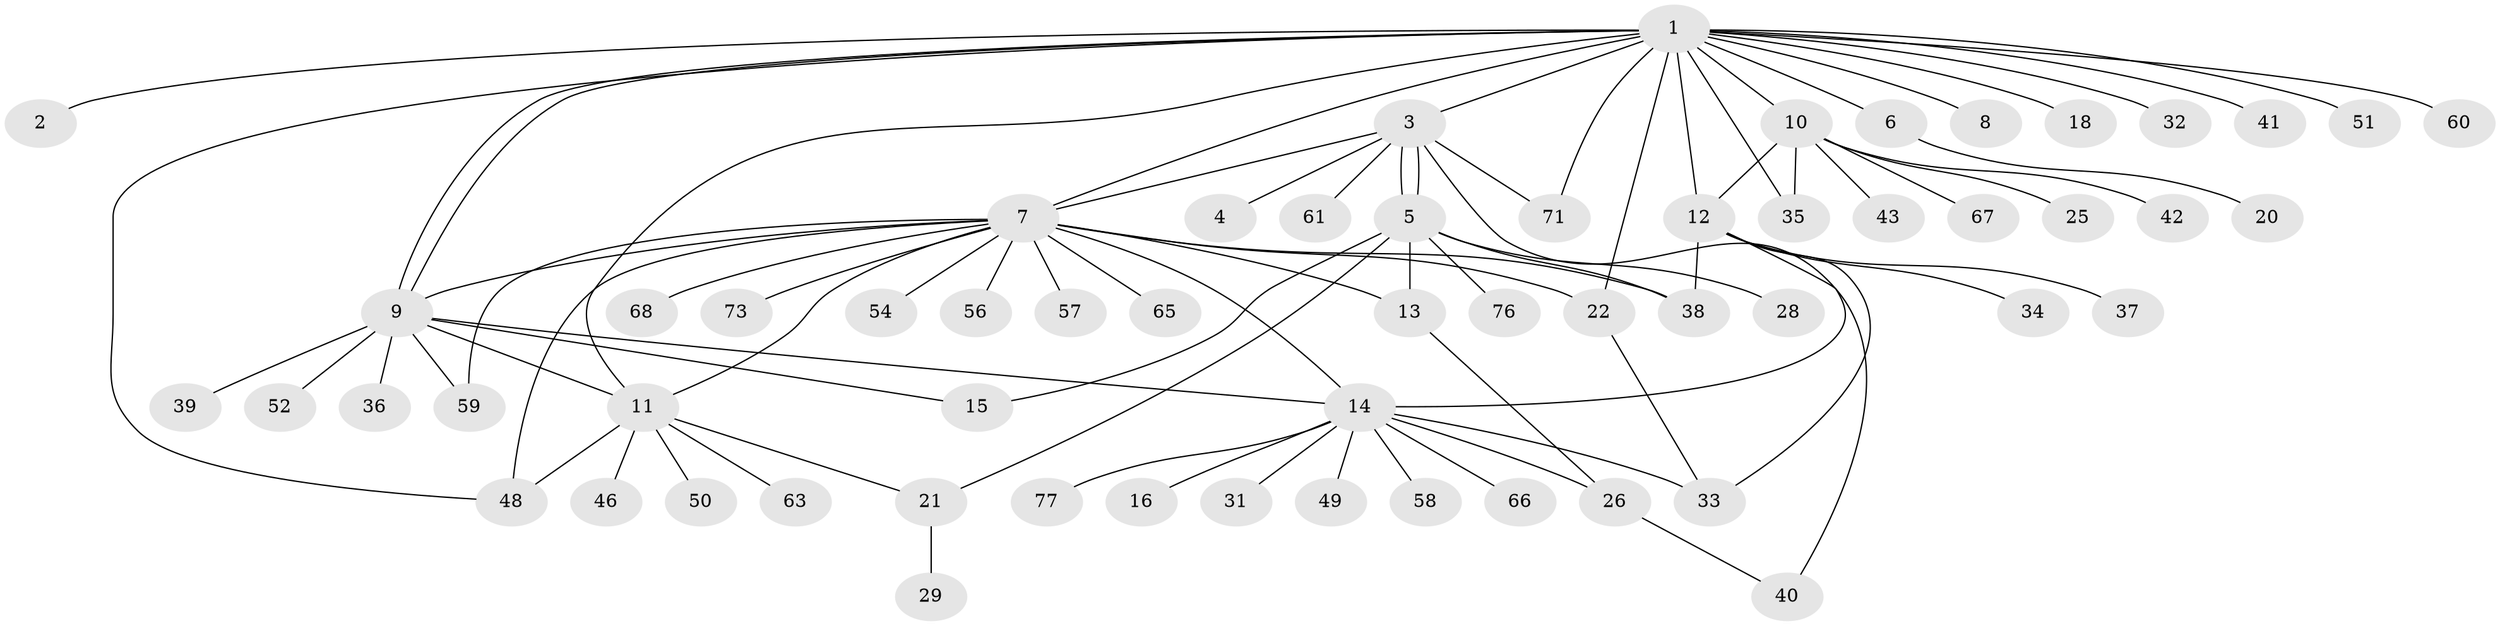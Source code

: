 // Generated by graph-tools (version 1.1) at 2025/52/02/27/25 19:52:01]
// undirected, 59 vertices, 82 edges
graph export_dot {
graph [start="1"]
  node [color=gray90,style=filled];
  1 [super="+30"];
  2 [super="+45"];
  3 [super="+53"];
  4 [super="+55"];
  5 [super="+70"];
  6;
  7 [super="+24"];
  8;
  9 [super="+62"];
  10 [super="+17"];
  11 [super="+27"];
  12 [super="+19"];
  13;
  14 [super="+23"];
  15;
  16;
  18;
  20;
  21;
  22;
  25;
  26;
  28;
  29;
  31;
  32;
  33 [super="+69"];
  34;
  35 [super="+74"];
  36;
  37;
  38 [super="+47"];
  39;
  40 [super="+44"];
  41 [super="+72"];
  42;
  43;
  46;
  48;
  49;
  50;
  51;
  52;
  54;
  56 [super="+64"];
  57;
  58;
  59;
  60;
  61;
  63;
  65;
  66;
  67;
  68;
  71 [super="+75"];
  73;
  76;
  77;
  1 -- 2;
  1 -- 3;
  1 -- 6;
  1 -- 7;
  1 -- 8;
  1 -- 9;
  1 -- 9;
  1 -- 10 [weight=2];
  1 -- 11;
  1 -- 12;
  1 -- 18;
  1 -- 22;
  1 -- 32;
  1 -- 35;
  1 -- 41;
  1 -- 48;
  1 -- 51;
  1 -- 60;
  1 -- 71 [weight=2];
  3 -- 4;
  3 -- 5;
  3 -- 5;
  3 -- 7;
  3 -- 40;
  3 -- 61;
  3 -- 71;
  5 -- 13;
  5 -- 15;
  5 -- 21;
  5 -- 28;
  5 -- 38;
  5 -- 76;
  6 -- 20;
  7 -- 9;
  7 -- 11;
  7 -- 13;
  7 -- 14;
  7 -- 22;
  7 -- 48;
  7 -- 54;
  7 -- 56;
  7 -- 59;
  7 -- 65;
  7 -- 68;
  7 -- 73;
  7 -- 57;
  7 -- 38;
  9 -- 14 [weight=2];
  9 -- 36;
  9 -- 39;
  9 -- 52;
  9 -- 11;
  9 -- 59;
  9 -- 15;
  10 -- 42;
  10 -- 43;
  10 -- 67;
  10 -- 25;
  10 -- 12;
  10 -- 35;
  11 -- 46;
  11 -- 50;
  11 -- 48;
  11 -- 21;
  11 -- 63;
  12 -- 34;
  12 -- 33;
  12 -- 37;
  12 -- 38;
  12 -- 14;
  13 -- 26;
  14 -- 16;
  14 -- 26;
  14 -- 31;
  14 -- 33;
  14 -- 66;
  14 -- 77;
  14 -- 58;
  14 -- 49;
  21 -- 29;
  22 -- 33;
  26 -- 40;
}
